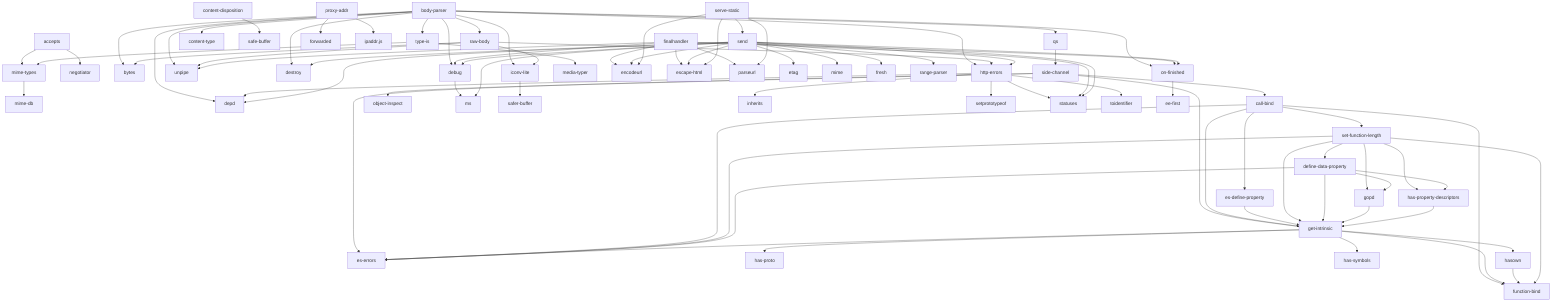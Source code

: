 graph TD
  accepts --> mime-types
  accepts --> negotiator
  mime-types --> mime-db
  body-parser --> qs
  body-parser --> depd
  body-parser --> bytes
  body-parser --> debug
  body-parser --> unpipe
  body-parser --> destroy
  body-parser --> type-is
  body-parser --> raw-body
  body-parser --> iconv-lite
  body-parser --> http-errors
  body-parser --> on-finished
  body-parser --> content-type
  qs --> side-channel
  side-channel --> call-bind
  side-channel --> es-errors
  side-channel --> get-intrinsic
  side-channel --> object-inspect
  call-bind --> es-define-property
  call-bind --> es-errors
  call-bind --> function-bind
  call-bind --> get-intrinsic
  call-bind --> set-function-length
  es-define-property --> get-intrinsic
  get-intrinsic --> es-errors
  get-intrinsic --> function-bind
  get-intrinsic --> has-proto
  get-intrinsic --> has-symbols
  get-intrinsic --> hasown
  hasown --> function-bind
  set-function-length --> define-data-property
  set-function-length --> es-errors
  set-function-length --> function-bind
  set-function-length --> get-intrinsic
  set-function-length --> gopd
  set-function-length --> has-property-descriptors
  define-data-property --> es-errors
  define-data-property --> get-intrinsic
  define-data-property --> gopd
  define-data-property --> has-property-descriptors
  gopd --> get-intrinsic
  has-property-descriptors --> get-intrinsic
  debug --> ms
  type-is --> mime-types
  type-is --> media-typer
  raw-body --> bytes
  raw-body --> unpipe
  raw-body --> iconv-lite
  raw-body --> http-errors
  iconv-lite --> safer-buffer
  http-errors --> depd
  http-errors --> inherits
  http-errors --> setprototypeof
  http-errors --> statuses
  http-errors --> toidentifier
  on-finished --> ee-first
  content-disposition --> safe-buffer
  finalhandler --> debug
  finalhandler --> encodeurl
  finalhandler --> escape-html
  finalhandler --> on-finished
  finalhandler --> parseurl
  finalhandler --> statuses
  finalhandler --> unpipe
  proxy-addr --> forwarded
  proxy-addr --> ipaddr.js
  send --> ms
  send --> depd
  send --> etag
  send --> mime
  send --> debug
  send --> fresh
  send --> destroy
  send --> statuses
  send --> encodeurl
  send --> escape-html
  send --> http-errors
  send --> on-finished
  send --> range-parser
  serve-static --> encodeurl
  serve-static --> escape-html
  serve-static --> parseurl
  serve-static --> send